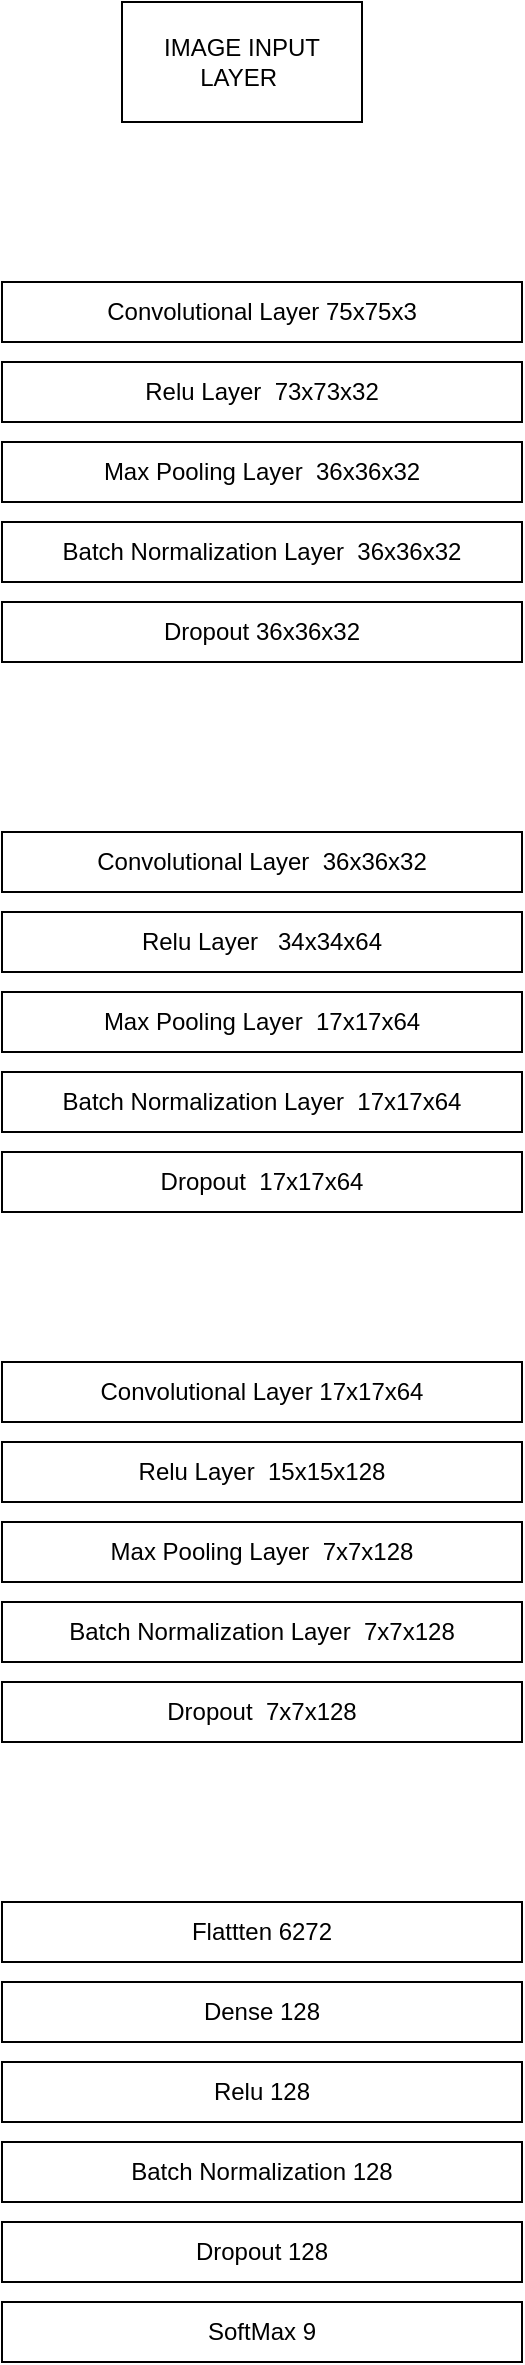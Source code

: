 <mxfile version="20.3.2" type="github">
  <diagram id="C5RBs43oDa-KdzZeNtuy" name="Page-1">
    <mxGraphModel dx="1247" dy="1846" grid="1" gridSize="10" guides="1" tooltips="1" connect="1" arrows="1" fold="1" page="1" pageScale="1" pageWidth="827" pageHeight="1169" math="0" shadow="0">
      <root>
        <mxCell id="WIyWlLk6GJQsqaUBKTNV-0" />
        <mxCell id="WIyWlLk6GJQsqaUBKTNV-1" parent="WIyWlLk6GJQsqaUBKTNV-0" />
        <mxCell id="-VXj3v_io8pPZTzsjLdz-0" value="IMAGE INPUT LAYER&amp;nbsp;" style="rounded=0;whiteSpace=wrap;html=1;" vertex="1" parent="WIyWlLk6GJQsqaUBKTNV-1">
          <mxGeometry x="320" y="-20" width="120" height="60" as="geometry" />
        </mxCell>
        <mxCell id="-VXj3v_io8pPZTzsjLdz-1" value="Convolutional Layer 75x75x3" style="rounded=0;whiteSpace=wrap;html=1;" vertex="1" parent="WIyWlLk6GJQsqaUBKTNV-1">
          <mxGeometry x="260" y="120" width="260" height="30" as="geometry" />
        </mxCell>
        <mxCell id="-VXj3v_io8pPZTzsjLdz-2" value="Relu Layer&amp;nbsp; 73x73x32" style="rounded=0;whiteSpace=wrap;html=1;" vertex="1" parent="WIyWlLk6GJQsqaUBKTNV-1">
          <mxGeometry x="260" y="160" width="260" height="30" as="geometry" />
        </mxCell>
        <mxCell id="-VXj3v_io8pPZTzsjLdz-3" value="Batch Normalization Layer&amp;nbsp; 36x36x32" style="rounded=0;whiteSpace=wrap;html=1;" vertex="1" parent="WIyWlLk6GJQsqaUBKTNV-1">
          <mxGeometry x="260" y="240" width="260" height="30" as="geometry" />
        </mxCell>
        <mxCell id="-VXj3v_io8pPZTzsjLdz-4" value="Max Pooling Layer&amp;nbsp; 36x36x32" style="rounded=0;whiteSpace=wrap;html=1;" vertex="1" parent="WIyWlLk6GJQsqaUBKTNV-1">
          <mxGeometry x="260" y="200" width="260" height="30" as="geometry" />
        </mxCell>
        <mxCell id="-VXj3v_io8pPZTzsjLdz-19" value="Dropout 36x36x32" style="rounded=0;whiteSpace=wrap;html=1;" vertex="1" parent="WIyWlLk6GJQsqaUBKTNV-1">
          <mxGeometry x="260" y="280" width="260" height="30" as="geometry" />
        </mxCell>
        <mxCell id="-VXj3v_io8pPZTzsjLdz-20" value="Convolutional Layer&amp;nbsp; 36x36x32" style="rounded=0;whiteSpace=wrap;html=1;" vertex="1" parent="WIyWlLk6GJQsqaUBKTNV-1">
          <mxGeometry x="260" y="395" width="260" height="30" as="geometry" />
        </mxCell>
        <mxCell id="-VXj3v_io8pPZTzsjLdz-21" value="Relu Layer&amp;nbsp; &amp;nbsp;34x34x64" style="rounded=0;whiteSpace=wrap;html=1;" vertex="1" parent="WIyWlLk6GJQsqaUBKTNV-1">
          <mxGeometry x="260" y="435" width="260" height="30" as="geometry" />
        </mxCell>
        <mxCell id="-VXj3v_io8pPZTzsjLdz-22" value="Batch Normalization Layer&amp;nbsp; 17x17x64" style="rounded=0;whiteSpace=wrap;html=1;" vertex="1" parent="WIyWlLk6GJQsqaUBKTNV-1">
          <mxGeometry x="260" y="515" width="260" height="30" as="geometry" />
        </mxCell>
        <mxCell id="-VXj3v_io8pPZTzsjLdz-23" value="Max Pooling Layer&amp;nbsp; 17x17x64" style="rounded=0;whiteSpace=wrap;html=1;" vertex="1" parent="WIyWlLk6GJQsqaUBKTNV-1">
          <mxGeometry x="260" y="475" width="260" height="30" as="geometry" />
        </mxCell>
        <mxCell id="-VXj3v_io8pPZTzsjLdz-24" value="Dropout&amp;nbsp; 17x17x64" style="rounded=0;whiteSpace=wrap;html=1;" vertex="1" parent="WIyWlLk6GJQsqaUBKTNV-1">
          <mxGeometry x="260" y="555" width="260" height="30" as="geometry" />
        </mxCell>
        <mxCell id="-VXj3v_io8pPZTzsjLdz-25" value="Convolutional Layer 17x17x64" style="rounded=0;whiteSpace=wrap;html=1;" vertex="1" parent="WIyWlLk6GJQsqaUBKTNV-1">
          <mxGeometry x="260" y="660" width="260" height="30" as="geometry" />
        </mxCell>
        <mxCell id="-VXj3v_io8pPZTzsjLdz-26" value="Relu Layer&amp;nbsp; 15x15x128" style="rounded=0;whiteSpace=wrap;html=1;" vertex="1" parent="WIyWlLk6GJQsqaUBKTNV-1">
          <mxGeometry x="260" y="700" width="260" height="30" as="geometry" />
        </mxCell>
        <mxCell id="-VXj3v_io8pPZTzsjLdz-27" value="Batch Normalization Layer&amp;nbsp; 7x7x128" style="rounded=0;whiteSpace=wrap;html=1;" vertex="1" parent="WIyWlLk6GJQsqaUBKTNV-1">
          <mxGeometry x="260" y="780" width="260" height="30" as="geometry" />
        </mxCell>
        <mxCell id="-VXj3v_io8pPZTzsjLdz-28" value="Max Pooling Layer&amp;nbsp; 7x7x128" style="rounded=0;whiteSpace=wrap;html=1;" vertex="1" parent="WIyWlLk6GJQsqaUBKTNV-1">
          <mxGeometry x="260" y="740" width="260" height="30" as="geometry" />
        </mxCell>
        <mxCell id="-VXj3v_io8pPZTzsjLdz-29" value="Dropout&amp;nbsp; 7x7x128" style="rounded=0;whiteSpace=wrap;html=1;" vertex="1" parent="WIyWlLk6GJQsqaUBKTNV-1">
          <mxGeometry x="260" y="820" width="260" height="30" as="geometry" />
        </mxCell>
        <mxCell id="-VXj3v_io8pPZTzsjLdz-30" value="Flattten 6272" style="rounded=0;whiteSpace=wrap;html=1;" vertex="1" parent="WIyWlLk6GJQsqaUBKTNV-1">
          <mxGeometry x="260" y="930" width="260" height="30" as="geometry" />
        </mxCell>
        <mxCell id="-VXj3v_io8pPZTzsjLdz-31" value="Dense 128" style="rounded=0;whiteSpace=wrap;html=1;" vertex="1" parent="WIyWlLk6GJQsqaUBKTNV-1">
          <mxGeometry x="260" y="970" width="260" height="30" as="geometry" />
        </mxCell>
        <mxCell id="-VXj3v_io8pPZTzsjLdz-32" value="Relu 128" style="rounded=0;whiteSpace=wrap;html=1;" vertex="1" parent="WIyWlLk6GJQsqaUBKTNV-1">
          <mxGeometry x="260" y="1010" width="260" height="30" as="geometry" />
        </mxCell>
        <mxCell id="-VXj3v_io8pPZTzsjLdz-33" value="Batch Normalization 128" style="rounded=0;whiteSpace=wrap;html=1;" vertex="1" parent="WIyWlLk6GJQsqaUBKTNV-1">
          <mxGeometry x="260" y="1050" width="260" height="30" as="geometry" />
        </mxCell>
        <mxCell id="-VXj3v_io8pPZTzsjLdz-34" value="Dropout 128" style="rounded=0;whiteSpace=wrap;html=1;" vertex="1" parent="WIyWlLk6GJQsqaUBKTNV-1">
          <mxGeometry x="260" y="1090" width="260" height="30" as="geometry" />
        </mxCell>
        <mxCell id="-VXj3v_io8pPZTzsjLdz-35" value="SoftMax 9" style="rounded=0;whiteSpace=wrap;html=1;" vertex="1" parent="WIyWlLk6GJQsqaUBKTNV-1">
          <mxGeometry x="260" y="1130" width="260" height="30" as="geometry" />
        </mxCell>
      </root>
    </mxGraphModel>
  </diagram>
</mxfile>
